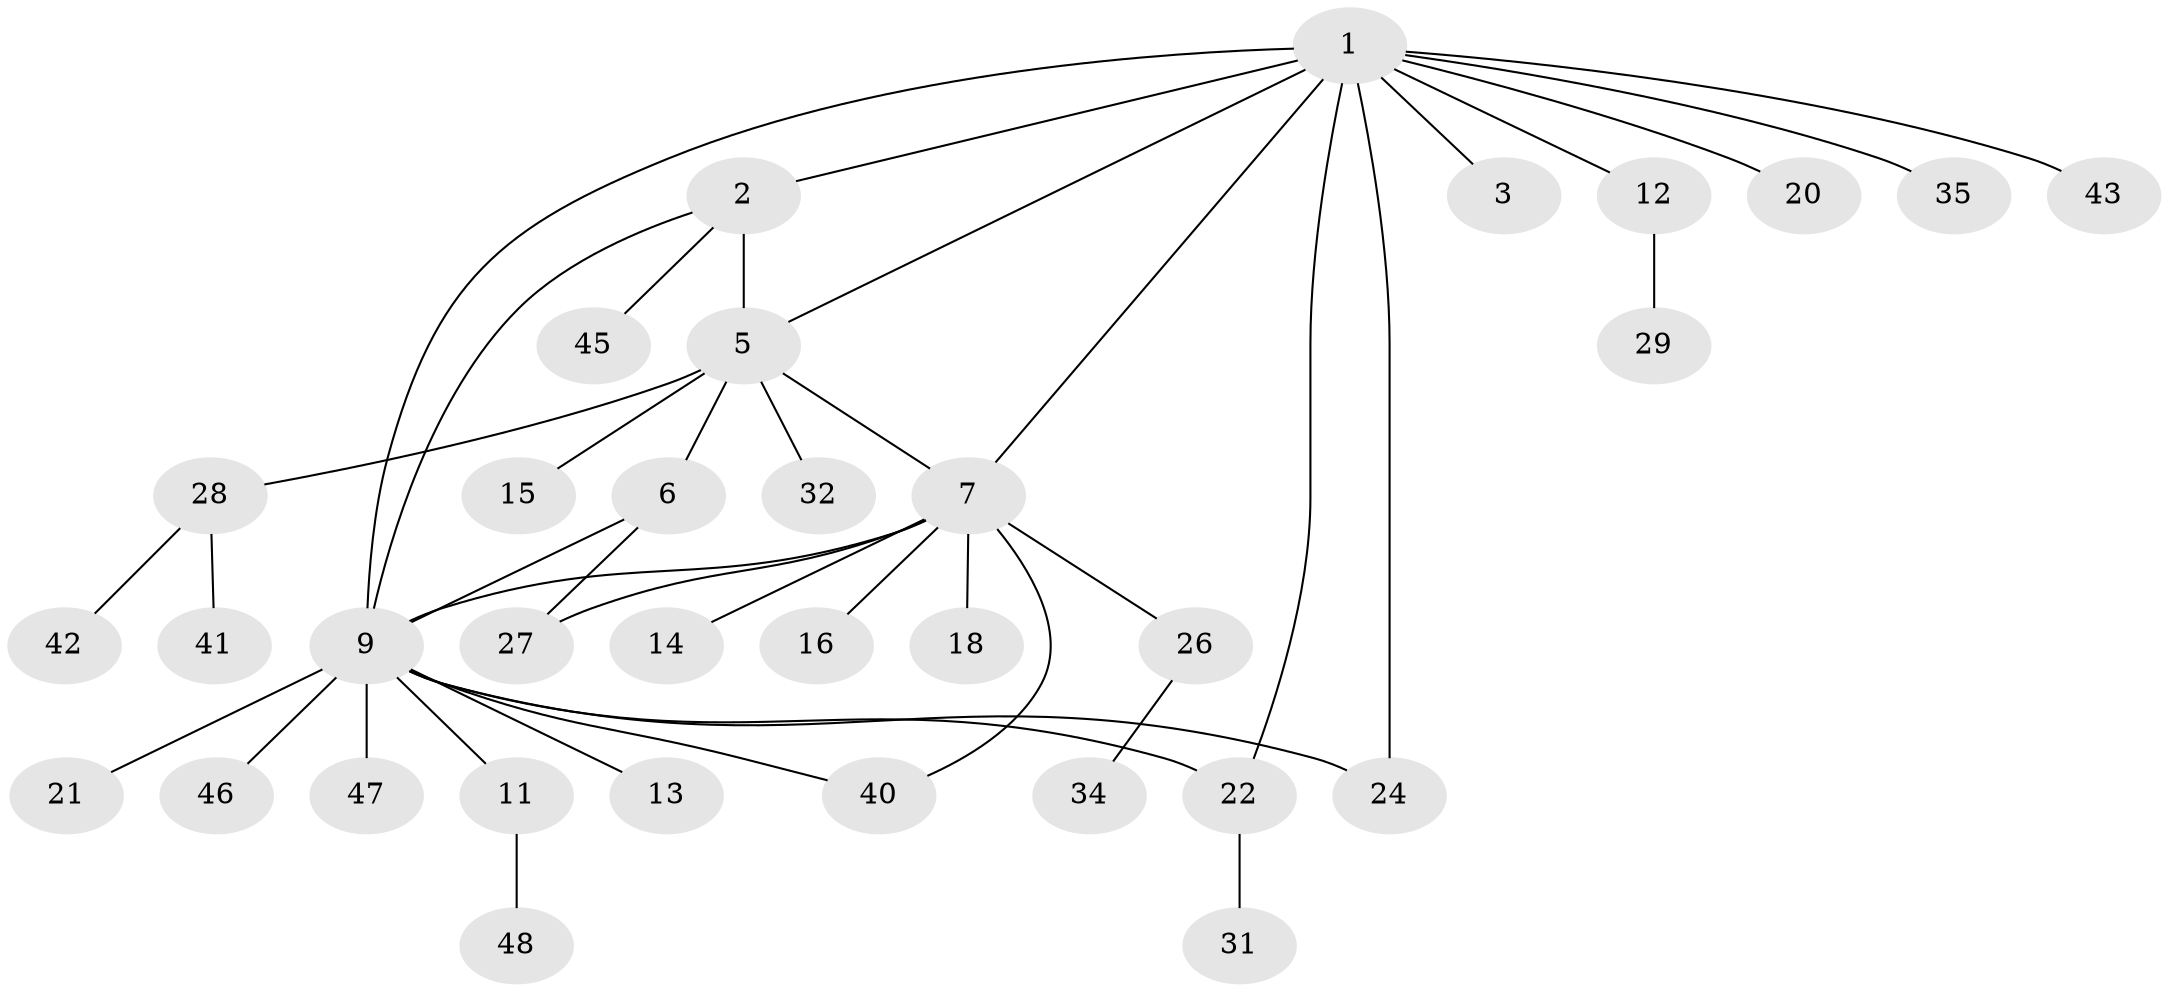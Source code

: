 // Generated by graph-tools (version 1.1) at 2025/24/03/03/25 07:24:15]
// undirected, 34 vertices, 42 edges
graph export_dot {
graph [start="1"]
  node [color=gray90,style=filled];
  1 [super="+4"];
  2 [super="+30"];
  3 [super="+33"];
  5 [super="+17"];
  6 [super="+37"];
  7 [super="+8"];
  9 [super="+10"];
  11 [super="+25"];
  12 [super="+23"];
  13;
  14;
  15;
  16 [super="+19"];
  18;
  20;
  21;
  22;
  24;
  26 [super="+38"];
  27 [super="+49"];
  28 [super="+36"];
  29;
  31 [super="+39"];
  32 [super="+44"];
  34;
  35;
  40;
  41;
  42;
  43;
  45;
  46;
  47;
  48;
  1 -- 2;
  1 -- 12;
  1 -- 35;
  1 -- 7 [weight=2];
  1 -- 3;
  1 -- 5;
  1 -- 9;
  1 -- 43;
  1 -- 20;
  1 -- 22;
  1 -- 24;
  2 -- 5 [weight=2];
  2 -- 9;
  2 -- 45;
  5 -- 6;
  5 -- 15;
  5 -- 28;
  5 -- 32;
  5 -- 7;
  6 -- 9;
  6 -- 27;
  7 -- 14;
  7 -- 16;
  7 -- 18;
  7 -- 26;
  7 -- 27;
  7 -- 40;
  7 -- 9;
  9 -- 13;
  9 -- 22;
  9 -- 24;
  9 -- 40;
  9 -- 46;
  9 -- 11;
  9 -- 21;
  9 -- 47;
  11 -- 48;
  12 -- 29;
  22 -- 31;
  26 -- 34;
  28 -- 41;
  28 -- 42;
}
